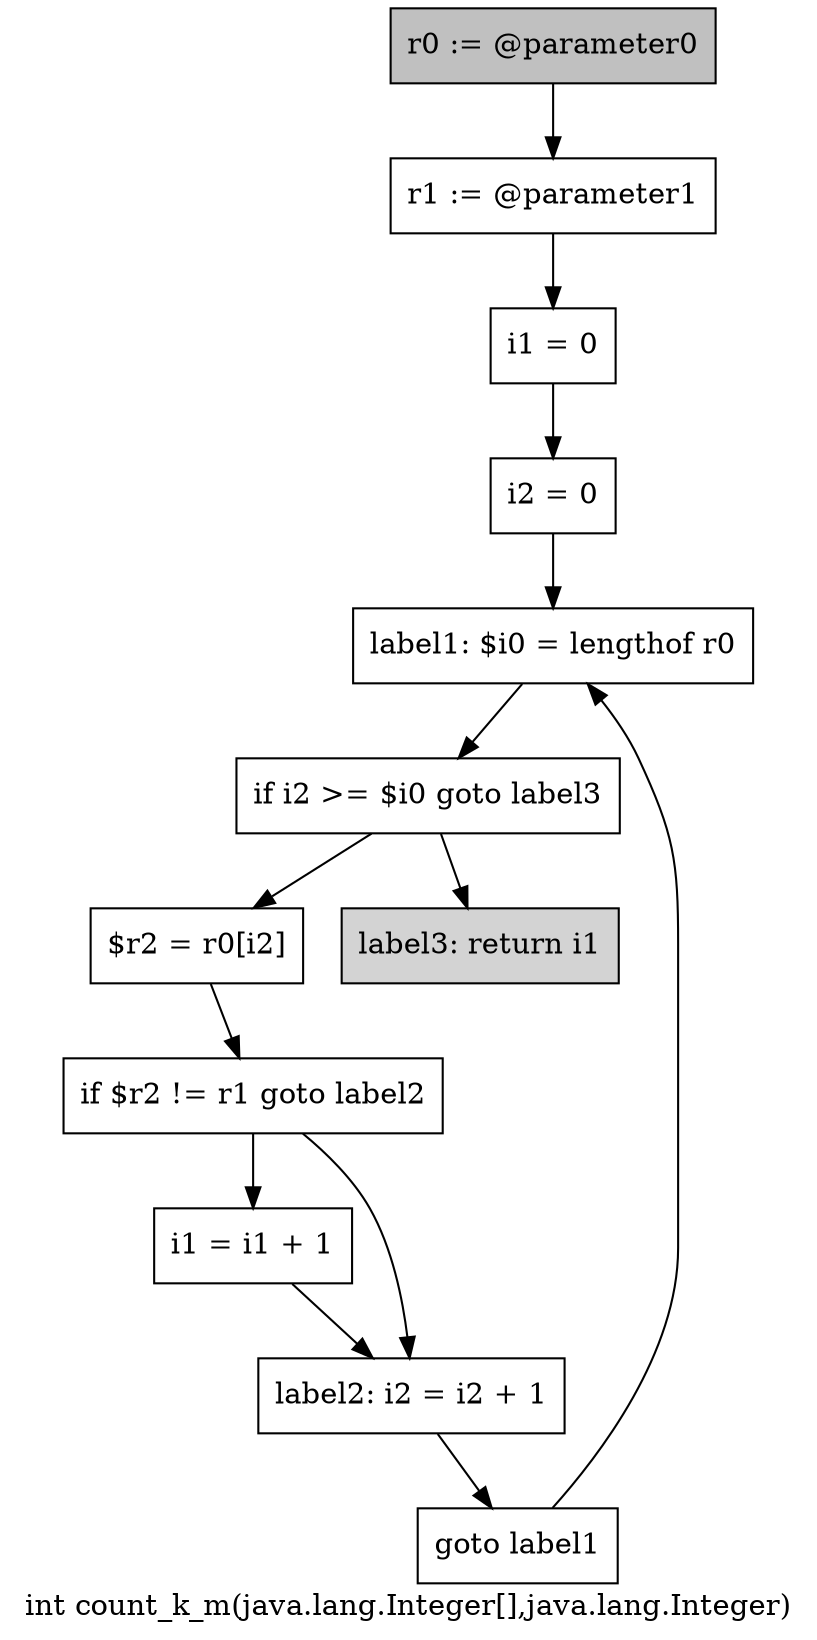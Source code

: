 digraph "int count_k_m(java.lang.Integer[],java.lang.Integer)" {
    label="int count_k_m(java.lang.Integer[],java.lang.Integer)";
    node [shape=box];
    "0" [style=filled,fillcolor=gray,label="r0 := @parameter0",];
    "1" [label="r1 := @parameter1",];
    "0"->"1";
    "2" [label="i1 = 0",];
    "1"->"2";
    "3" [label="i2 = 0",];
    "2"->"3";
    "4" [label="label1: $i0 = lengthof r0",];
    "3"->"4";
    "5" [label="if i2 >= $i0 goto label3",];
    "4"->"5";
    "6" [label="$r2 = r0[i2]",];
    "5"->"6";
    "11" [style=filled,fillcolor=lightgray,label="label3: return i1",];
    "5"->"11";
    "7" [label="if $r2 != r1 goto label2",];
    "6"->"7";
    "8" [label="i1 = i1 + 1",];
    "7"->"8";
    "9" [label="label2: i2 = i2 + 1",];
    "7"->"9";
    "8"->"9";
    "10" [label="goto label1",];
    "9"->"10";
    "10"->"4";
}

